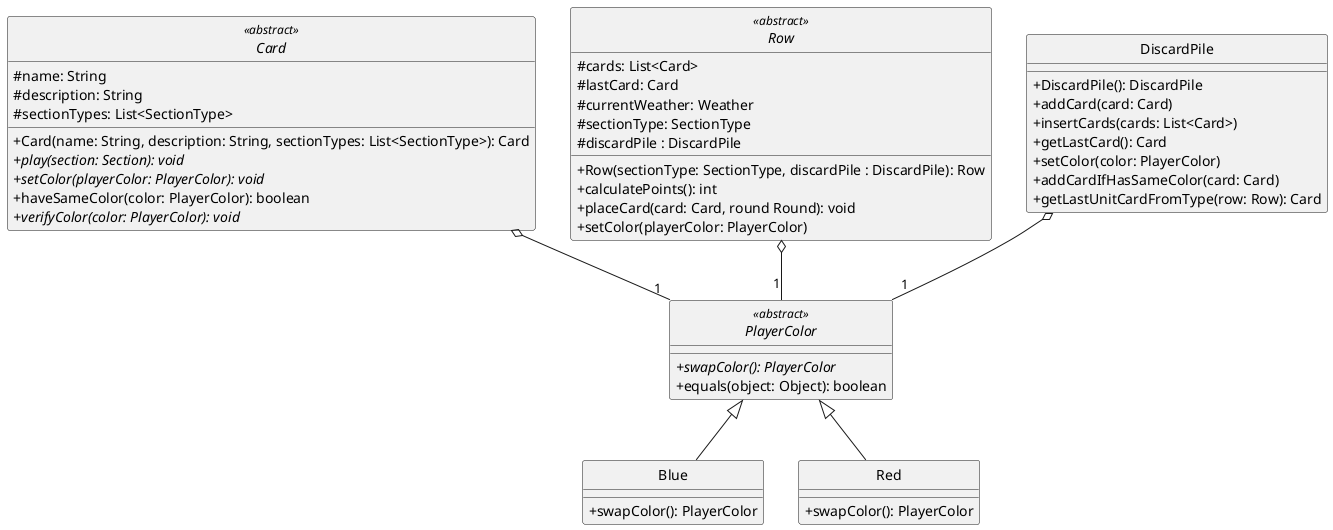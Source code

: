 @startuml

skinparam monochrome true
hide circle
skinparam classAttributeIconSize 0

abstract class Card <<abstract>> {
  #name: String
  #description: String
  #sectionTypes: List<SectionType>
  +Card(name: String, description: String, sectionTypes: List<SectionType>): Card
  +{abstract}play(section: Section): void
  +{abstract}setColor(playerColor: PlayerColor): void
  +haveSameColor(color: PlayerColor): boolean
  +{abstract}verifyColor(color: PlayerColor): void
}

abstract class Row <<abstract>> {
  #cards: List<Card>
  #lastCard: Card
  #currentWeather: Weather
  #sectionType: SectionType
  #discardPile : DiscardPile
  +Row(sectionType: SectionType, discardPile : DiscardPile): Row
  +calculatePoints(): int
  +placeCard(card: Card, round Round): void
  +setColor(playerColor: PlayerColor)
}

class DiscardPile {
  +DiscardPile(): DiscardPile
  +addCard(card: Card)
  +insertCards(cards: List<Card>)
  +getLastCard(): Card
  +setColor(color: PlayerColor)
  +addCardIfHasSameColor(card: Card)
  +getLastUnitCardFromType(row: Row): Card
}

abstract class PlayerColor <<abstract>> {
  +{abstract}swapColor(): PlayerColor
  +equals(object: Object): boolean
}

class Blue {
  +swapColor(): PlayerColor
}

class Red {
  +swapColor(): PlayerColor
}

Card o-- "1" PlayerColor
Row  o-- "1" PlayerColor
DiscardPile o-- "1" PlayerColor

PlayerColor <|-- Blue
PlayerColor <|-- Red

@enduml